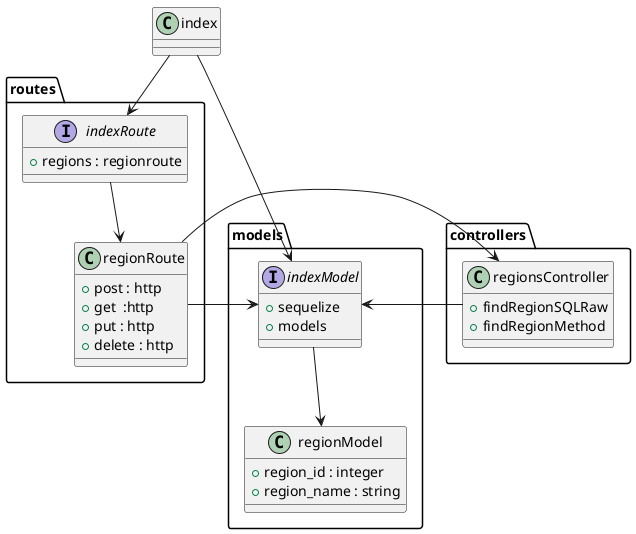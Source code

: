 @startuml class regions

  interface models.indexModel {
      +sequelize
      +models
  }

  class models.regionModel{
     +region_id : integer
     +region_name : string 
  }

  models.indexModel --> models.regionModel

  interface routes.indexRoute{
    +regions : regionroute
  }

  class routes.regionRoute{
    +post : http
    +get  :http
    +put : http
    +delete : http
  }

  

  class index {

  }

  class controllers.regionsController{
    +findRegionSQLRaw
    +findRegionMethod
  }

  routes.indexRoute --> routes.regionRoute
  routes.regionRoute -left-> models.indexModel
  routes.regionRoute -left-> controllers.regionsController
  controllers.regionsController -left-> models.indexModel

  index --> models.indexModel
  index --> routes.indexRoute



@enduml